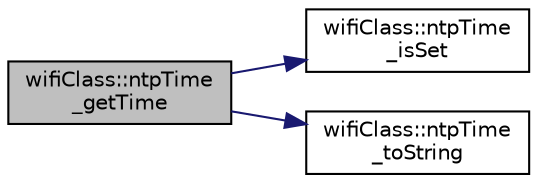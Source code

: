 digraph "wifiClass::ntpTime_getTime"
{
 // LATEX_PDF_SIZE
  edge [fontname="Helvetica",fontsize="10",labelfontname="Helvetica",labelfontsize="10"];
  node [fontname="Helvetica",fontsize="10",shape=record];
  rankdir="LR";
  Node1 [label="wifiClass::ntpTime\l_getTime",height=0.2,width=0.4,color="black", fillcolor="grey75", style="filled", fontcolor="black",tooltip=" "];
  Node1 -> Node2 [color="midnightblue",fontsize="10",style="solid",fontname="Helvetica"];
  Node2 [label="wifiClass::ntpTime\l_isSet",height=0.2,width=0.4,color="black", fillcolor="white", style="filled",URL="$classwifi_class.html#a476103167219294be4a4936d414a5ddf",tooltip=" "];
  Node1 -> Node3 [color="midnightblue",fontsize="10",style="solid",fontname="Helvetica"];
  Node3 [label="wifiClass::ntpTime\l_toString",height=0.2,width=0.4,color="black", fillcolor="white", style="filled",URL="$classwifi_class.html#a30e1f78c8219867c072980b522181bf6",tooltip=" "];
}
